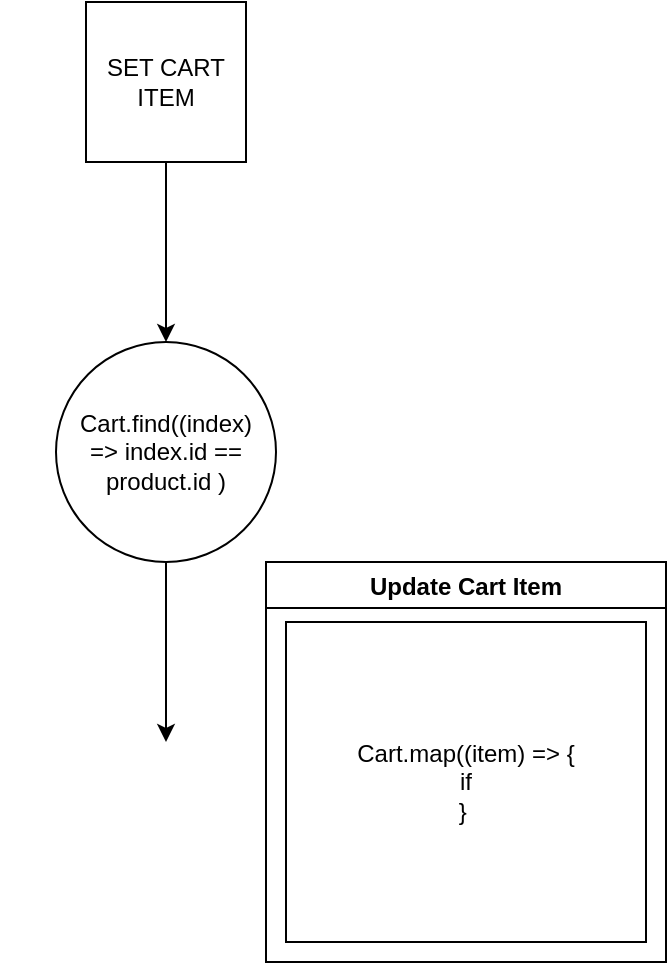 <mxfile version="20.2.3" type="github">
  <diagram id="TAW6SIUi3CIoQOrU738B" name="Page-1">
    <mxGraphModel dx="995" dy="683" grid="1" gridSize="10" guides="1" tooltips="1" connect="1" arrows="1" fold="1" page="1" pageScale="1" pageWidth="850" pageHeight="1100" math="0" shadow="0">
      <root>
        <mxCell id="0" />
        <mxCell id="1" parent="0" />
        <mxCell id="0UtAotBktIrcCQisMfor-9" style="edgeStyle=orthogonalEdgeStyle;rounded=0;orthogonalLoop=1;jettySize=auto;html=1;" edge="1" parent="1" source="0UtAotBktIrcCQisMfor-1">
          <mxGeometry relative="1" as="geometry">
            <mxPoint x="420" y="430" as="targetPoint" />
          </mxGeometry>
        </mxCell>
        <mxCell id="0UtAotBktIrcCQisMfor-1" value="SET CART ITEM" style="whiteSpace=wrap;html=1;aspect=fixed;" vertex="1" parent="1">
          <mxGeometry x="380" y="260" width="80" height="80" as="geometry" />
        </mxCell>
        <mxCell id="0UtAotBktIrcCQisMfor-10" style="edgeStyle=orthogonalEdgeStyle;rounded=0;orthogonalLoop=1;jettySize=auto;html=1;" edge="1" parent="1" source="0UtAotBktIrcCQisMfor-6">
          <mxGeometry relative="1" as="geometry">
            <mxPoint x="420" y="630" as="targetPoint" />
          </mxGeometry>
        </mxCell>
        <mxCell id="0UtAotBktIrcCQisMfor-6" value="&lt;blockquote&gt;Cart.find((index) =&amp;gt; index.id == product.id )&lt;/blockquote&gt;" style="ellipse;whiteSpace=wrap;html=1;aspect=fixed;" vertex="1" parent="1">
          <mxGeometry x="365" y="430" width="110" height="110" as="geometry" />
        </mxCell>
        <mxCell id="0UtAotBktIrcCQisMfor-12" value="Update Cart Item " style="swimlane;" vertex="1" parent="1">
          <mxGeometry x="470" y="540" width="200" height="200" as="geometry" />
        </mxCell>
        <mxCell id="0UtAotBktIrcCQisMfor-13" value="&lt;div&gt;Cart.map((item) =&amp;gt; {&lt;/div&gt;&lt;div&gt;&lt;span style=&quot;white-space: pre;&quot;&gt;if&lt;br&gt;&lt;/span&gt;&lt;/div&gt;&lt;div&gt;&lt;span style=&quot;white-space: pre;&quot;&gt;}	&lt;/span&gt;&lt;/div&gt;" style="whiteSpace=wrap;html=1;" vertex="1" parent="0UtAotBktIrcCQisMfor-12">
          <mxGeometry x="10" y="30" width="180" height="160" as="geometry" />
        </mxCell>
      </root>
    </mxGraphModel>
  </diagram>
</mxfile>
